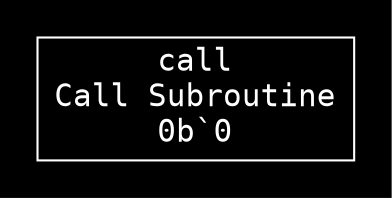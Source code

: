 digraph "Format subr" {
  graph [dpi = 100, bgcolor="#111", fontcolor="white", rankdir=LR, pad="0.25"];
  node [fontname = "Courier", fontsize="15pt", color="white", fontcolor="white"];
  edge [fontname = "Courier", color="white", fontcolor="white"];
  "call_16130939" [label = "call\nCall Subroutine\n0b`0", shape = rectangle];
}

